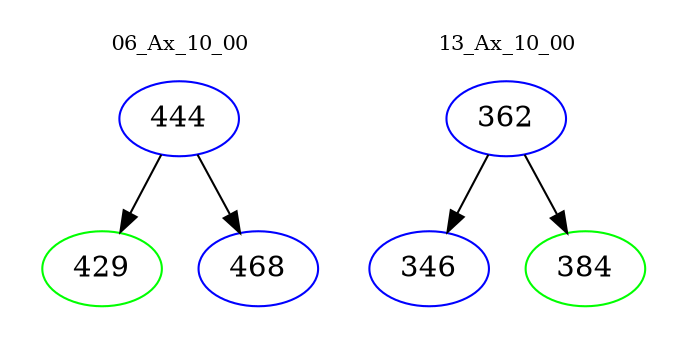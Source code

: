 digraph{
subgraph cluster_0 {
color = white
label = "06_Ax_10_00";
fontsize=10;
T0_444 [label="444", color="blue"]
T0_444 -> T0_429 [color="black"]
T0_429 [label="429", color="green"]
T0_444 -> T0_468 [color="black"]
T0_468 [label="468", color="blue"]
}
subgraph cluster_1 {
color = white
label = "13_Ax_10_00";
fontsize=10;
T1_362 [label="362", color="blue"]
T1_362 -> T1_346 [color="black"]
T1_346 [label="346", color="blue"]
T1_362 -> T1_384 [color="black"]
T1_384 [label="384", color="green"]
}
}
